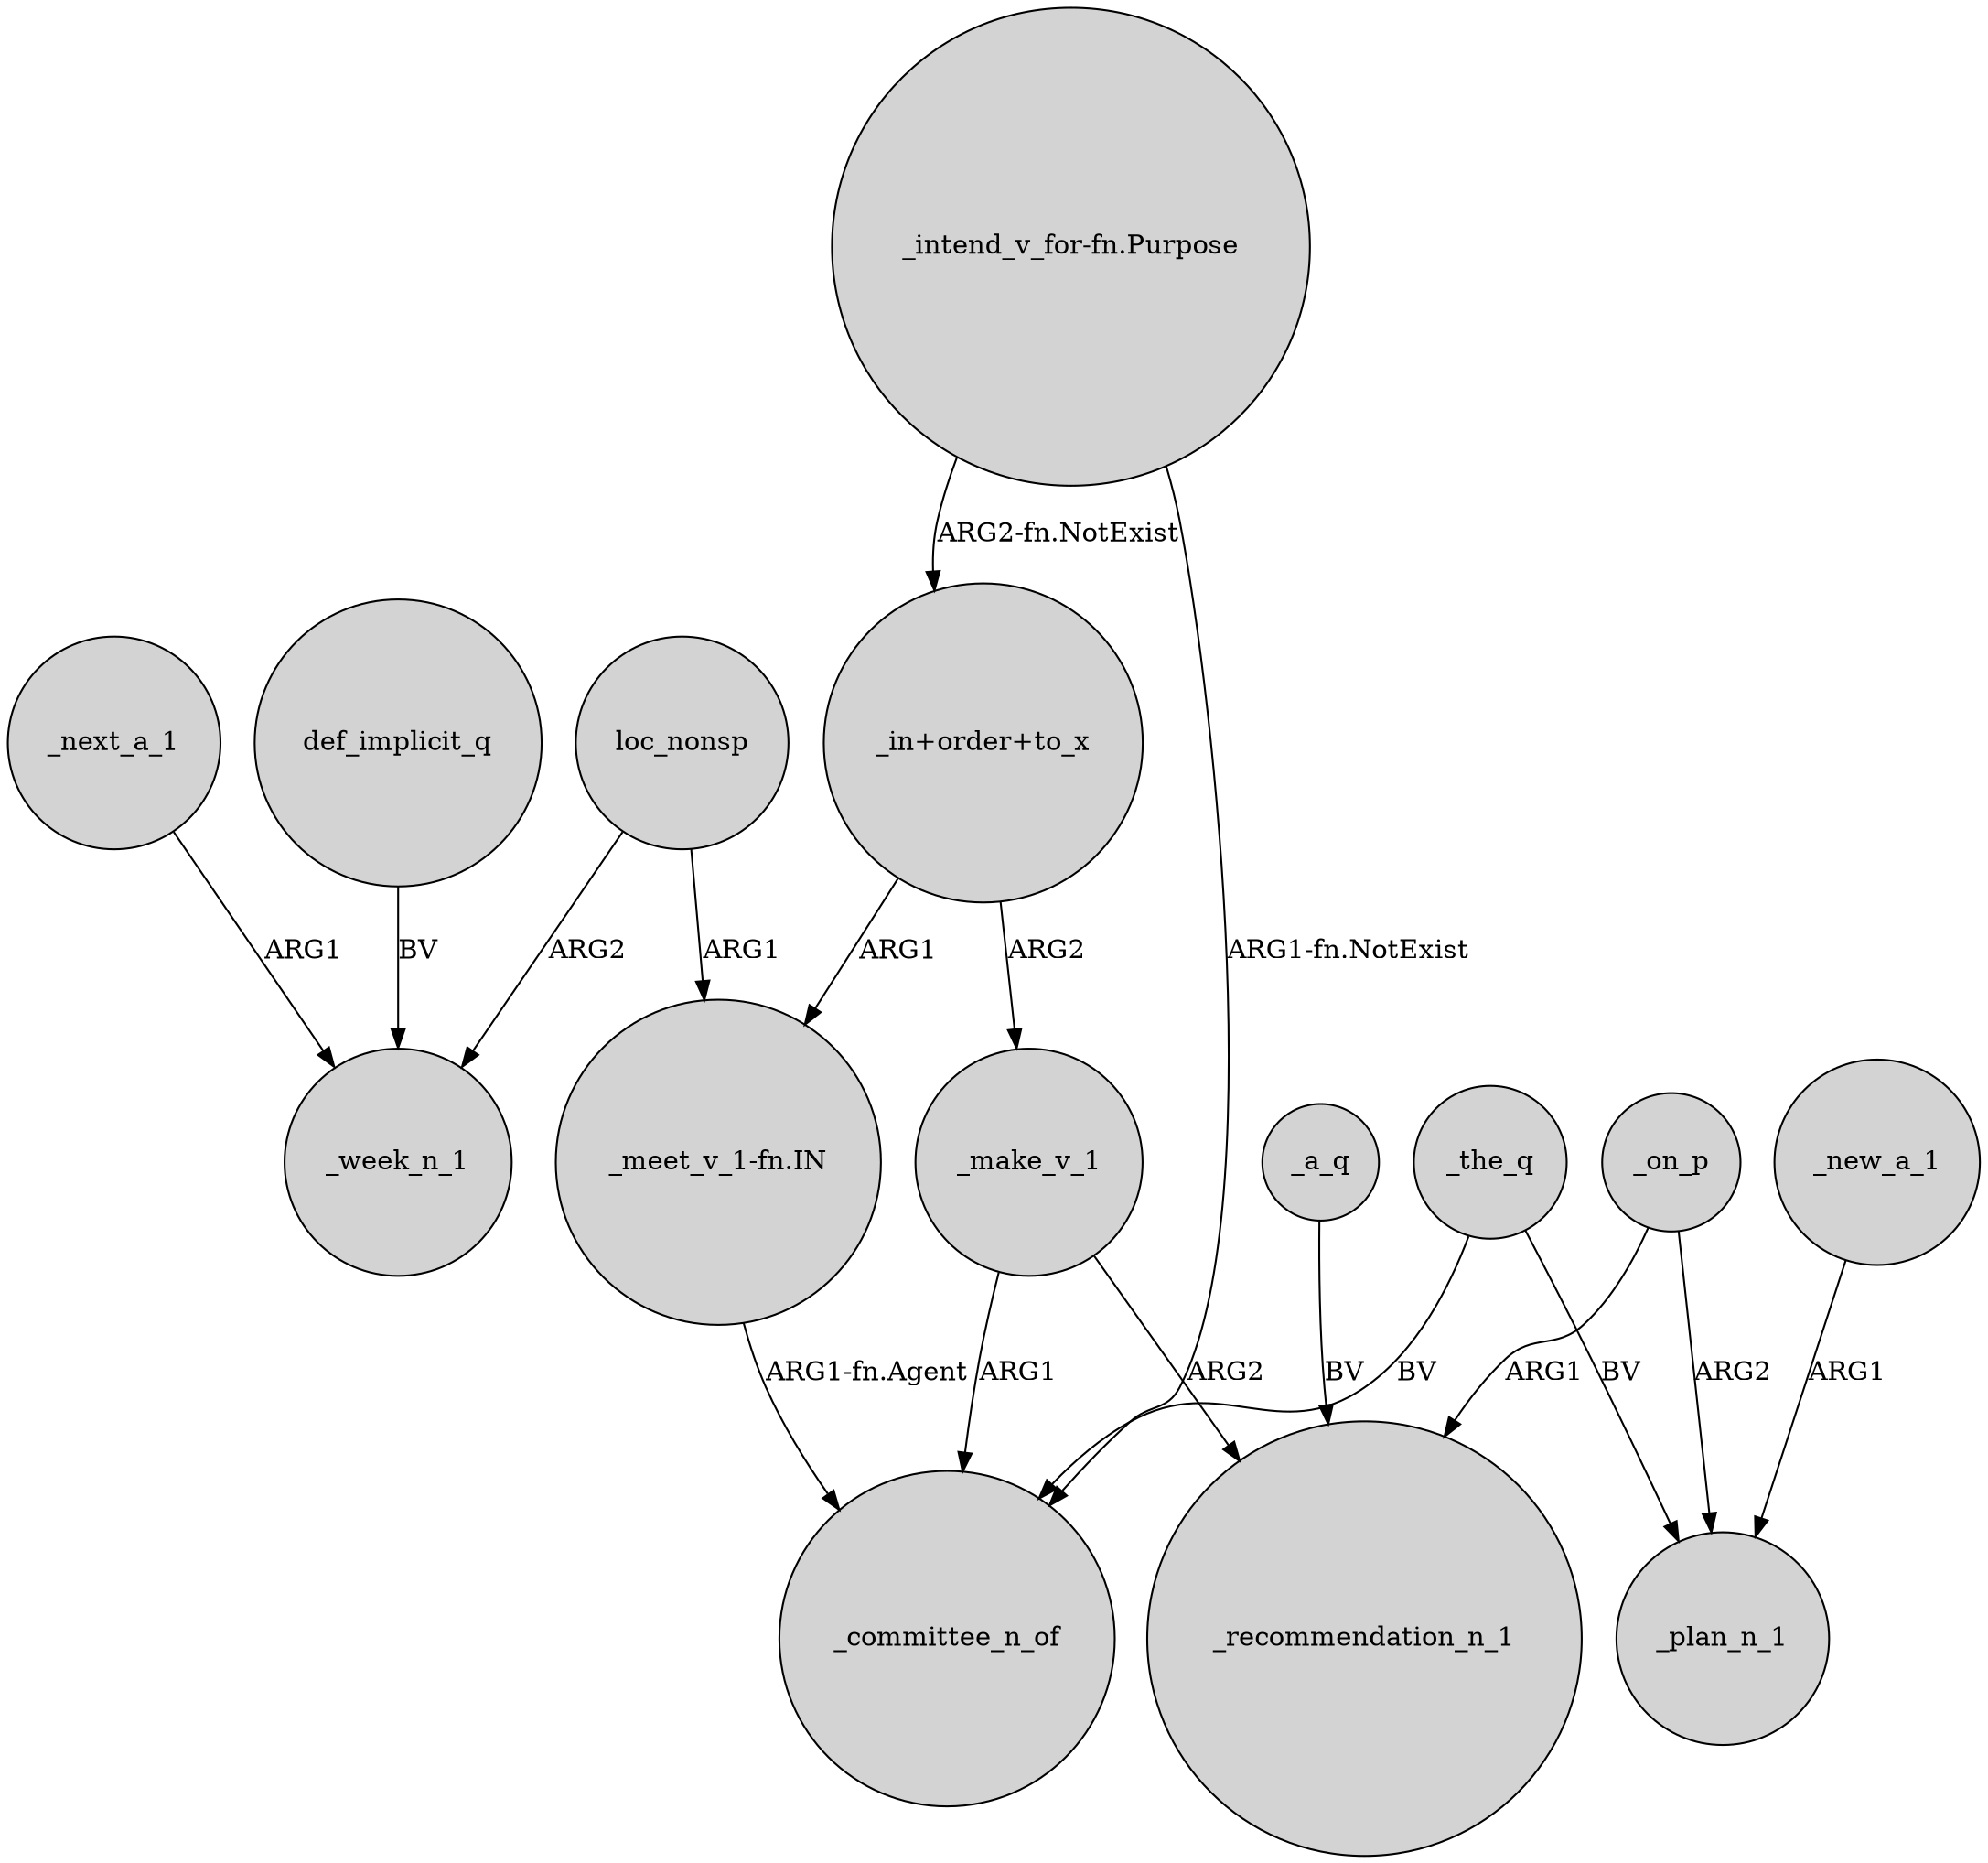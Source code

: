 digraph {
	node [shape=circle style=filled]
	loc_nonsp -> _week_n_1 [label=ARG2]
	_next_a_1 -> _week_n_1 [label=ARG1]
	_make_v_1 -> _committee_n_of [label=ARG1]
	_a_q -> _recommendation_n_1 [label=BV]
	_the_q -> _committee_n_of [label=BV]
	def_implicit_q -> _week_n_1 [label=BV]
	_make_v_1 -> _recommendation_n_1 [label=ARG2]
	"_in+order+to_x" -> _make_v_1 [label=ARG2]
	_new_a_1 -> _plan_n_1 [label=ARG1]
	loc_nonsp -> "_meet_v_1-fn.IN" [label=ARG1]
	"_in+order+to_x" -> "_meet_v_1-fn.IN" [label=ARG1]
	_on_p -> _recommendation_n_1 [label=ARG1]
	"_intend_v_for-fn.Purpose" -> "_in+order+to_x" [label="ARG2-fn.NotExist"]
	"_intend_v_for-fn.Purpose" -> _committee_n_of [label="ARG1-fn.NotExist"]
	_on_p -> _plan_n_1 [label=ARG2]
	_the_q -> _plan_n_1 [label=BV]
	"_meet_v_1-fn.IN" -> _committee_n_of [label="ARG1-fn.Agent"]
}
